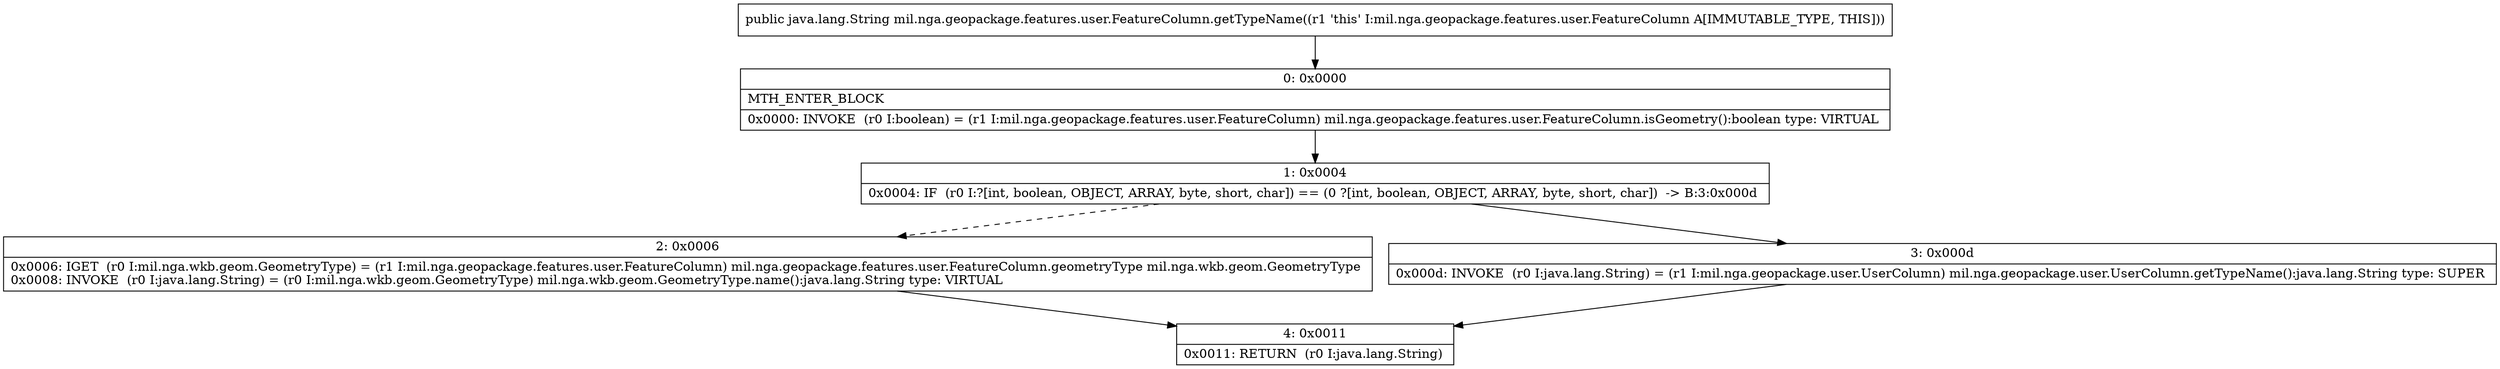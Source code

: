 digraph "CFG formil.nga.geopackage.features.user.FeatureColumn.getTypeName()Ljava\/lang\/String;" {
Node_0 [shape=record,label="{0\:\ 0x0000|MTH_ENTER_BLOCK\l|0x0000: INVOKE  (r0 I:boolean) = (r1 I:mil.nga.geopackage.features.user.FeatureColumn) mil.nga.geopackage.features.user.FeatureColumn.isGeometry():boolean type: VIRTUAL \l}"];
Node_1 [shape=record,label="{1\:\ 0x0004|0x0004: IF  (r0 I:?[int, boolean, OBJECT, ARRAY, byte, short, char]) == (0 ?[int, boolean, OBJECT, ARRAY, byte, short, char])  \-\> B:3:0x000d \l}"];
Node_2 [shape=record,label="{2\:\ 0x0006|0x0006: IGET  (r0 I:mil.nga.wkb.geom.GeometryType) = (r1 I:mil.nga.geopackage.features.user.FeatureColumn) mil.nga.geopackage.features.user.FeatureColumn.geometryType mil.nga.wkb.geom.GeometryType \l0x0008: INVOKE  (r0 I:java.lang.String) = (r0 I:mil.nga.wkb.geom.GeometryType) mil.nga.wkb.geom.GeometryType.name():java.lang.String type: VIRTUAL \l}"];
Node_3 [shape=record,label="{3\:\ 0x000d|0x000d: INVOKE  (r0 I:java.lang.String) = (r1 I:mil.nga.geopackage.user.UserColumn) mil.nga.geopackage.user.UserColumn.getTypeName():java.lang.String type: SUPER \l}"];
Node_4 [shape=record,label="{4\:\ 0x0011|0x0011: RETURN  (r0 I:java.lang.String) \l}"];
MethodNode[shape=record,label="{public java.lang.String mil.nga.geopackage.features.user.FeatureColumn.getTypeName((r1 'this' I:mil.nga.geopackage.features.user.FeatureColumn A[IMMUTABLE_TYPE, THIS])) }"];
MethodNode -> Node_0;
Node_0 -> Node_1;
Node_1 -> Node_2[style=dashed];
Node_1 -> Node_3;
Node_2 -> Node_4;
Node_3 -> Node_4;
}

